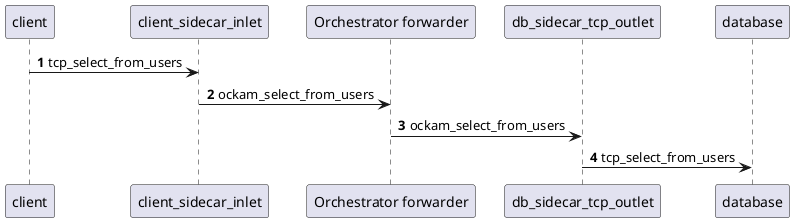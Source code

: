 @startuml
'https://plantuml.com/sequence-diagram

autonumber

client -> client_sidecar_inlet: tcp_select_from_users
client_sidecar_inlet -> "Orchestrator forwarder": ockam_select_from_users
"Orchestrator forwarder" -> db_sidecar_tcp_outlet: ockam_select_from_users
db_sidecar_tcp_outlet -> database: tcp_select_from_users

@enduml

